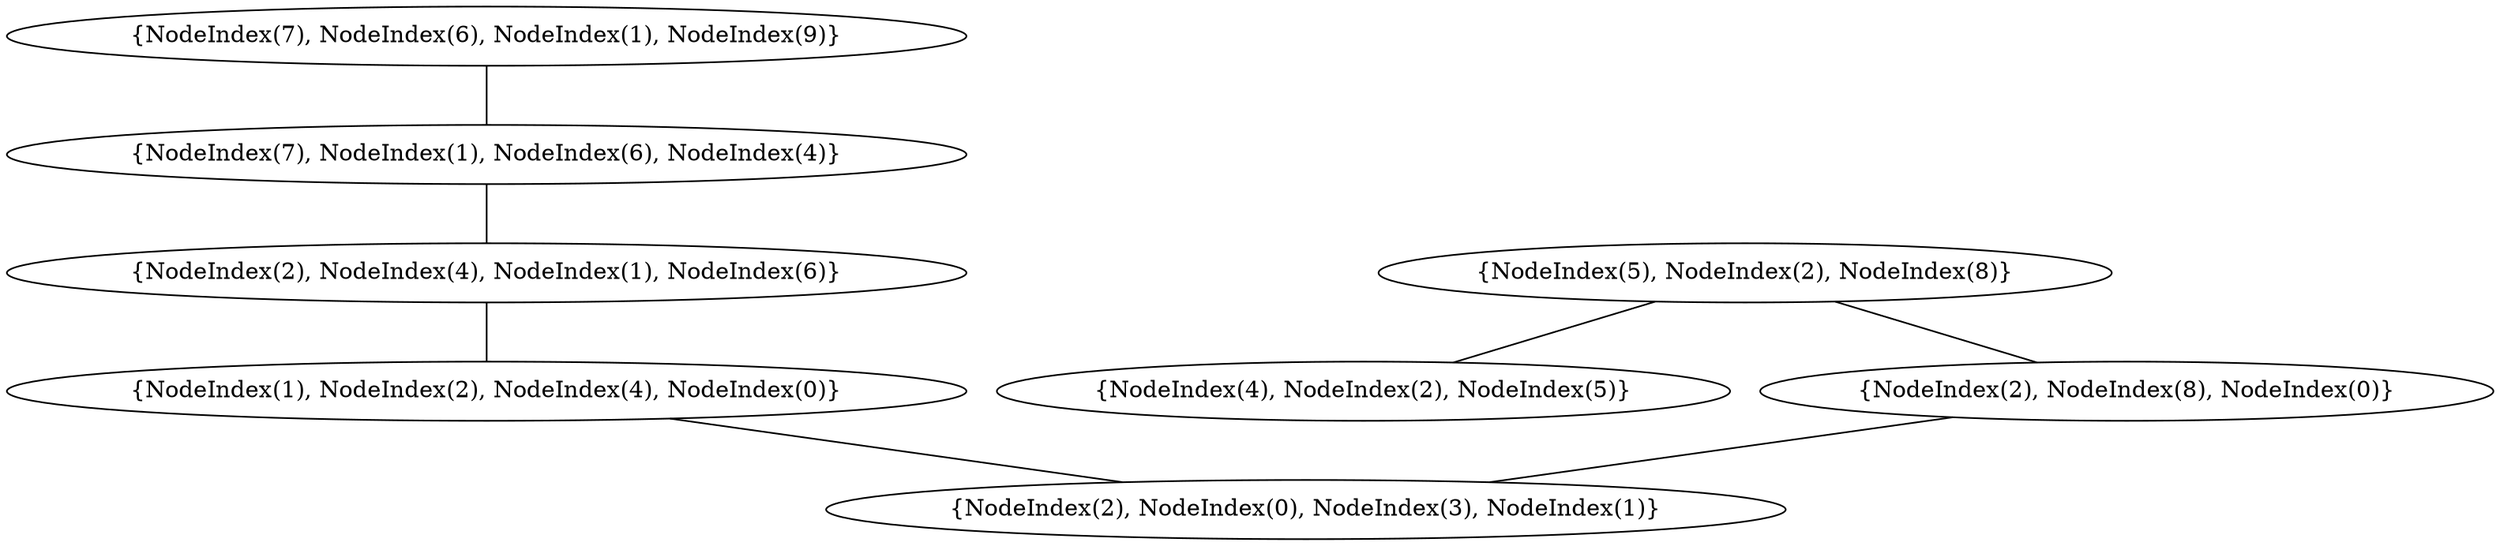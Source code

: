 graph {
    0 [ label = "{NodeIndex(2), NodeIndex(0), NodeIndex(3), NodeIndex(1)}" ]
    1 [ label = "{NodeIndex(1), NodeIndex(2), NodeIndex(4), NodeIndex(0)}" ]
    2 [ label = "{NodeIndex(2), NodeIndex(4), NodeIndex(1), NodeIndex(6)}" ]
    3 [ label = "{NodeIndex(4), NodeIndex(2), NodeIndex(5)}" ]
    4 [ label = "{NodeIndex(2), NodeIndex(8), NodeIndex(0)}" ]
    5 [ label = "{NodeIndex(5), NodeIndex(2), NodeIndex(8)}" ]
    6 [ label = "{NodeIndex(7), NodeIndex(1), NodeIndex(6), NodeIndex(4)}" ]
    7 [ label = "{NodeIndex(7), NodeIndex(6), NodeIndex(1), NodeIndex(9)}" ]
    1 -- 0 [ ]
    2 -- 1 [ ]
    5 -- 3 [ ]
    5 -- 4 [ ]
    6 -- 2 [ ]
    7 -- 6 [ ]
    4 -- 0 [ ]
}
